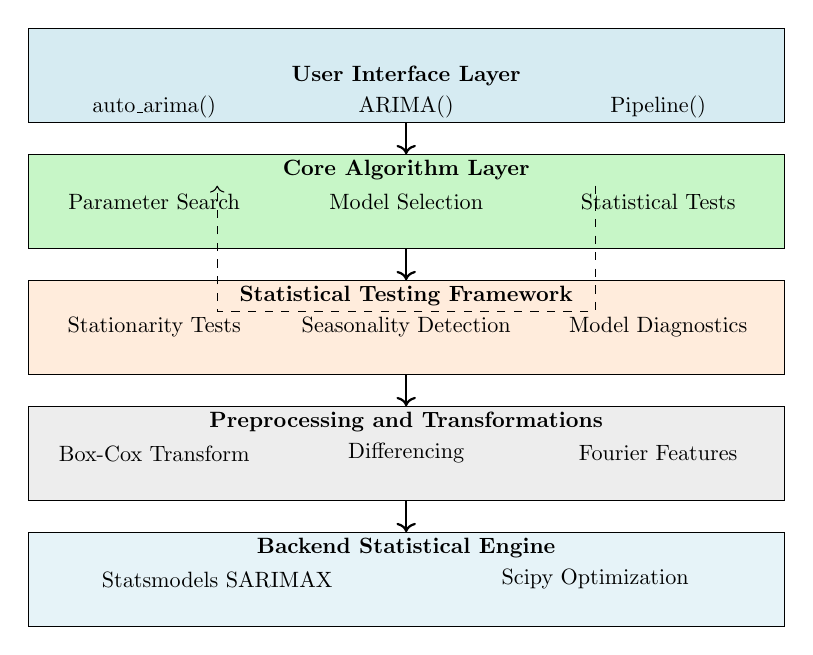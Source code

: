\begin{tikzpicture}[scale=0.8, every node/.style={scale=0.8}]

% Define colors
\definecolor{lightblue}{RGB}{173,216,230}
\definecolor{lightgreen}{RGB}{144,238,144}
\definecolor{lightorange}{RGB}{255,218,185}
\definecolor{lightgray}{RGB}{220,220,220}

% User Interface Layer
\draw[fill=lightblue!50] (0,8) rectangle (12,9.5);
\node at (6,8.75) {\textbf{User Interface Layer}};
\node at (2,8.25) {auto\_arima()};
\node at (6,8.25) {ARIMA()};
\node at (10,8.25) {Pipeline()};

% Core Algorithm Layer
\draw[fill=lightgreen!50] (0,6) rectangle (12,7.5);
\node at (6,7.25) {\textbf{Core Algorithm Layer}};
\node at (2,6.75) {Parameter Search};
\node at (6,6.75) {Model Selection};
\node at (10,6.75) {Statistical Tests};

% Statistical Tests
\draw[fill=lightorange!50] (0,4) rectangle (12,5.5);
\node at (6,5.25) {\textbf{Statistical Testing Framework}};
\node at (2,4.75) {Stationarity Tests};
\node at (6,4.75) {Seasonality Detection};
\node at (10,4.75) {Model Diagnostics};

% Preprocessing Layer
\draw[fill=lightgray!50] (0,2) rectangle (12,3.5);
\node at (6,3.25) {\textbf{Preprocessing and Transformations}};
\node at (2,2.75) {Box-Cox Transform};
\node at (6,2.75) {Differencing};
\node at (10,2.75) {Fourier Features};

% Backend Layer
\draw[fill=lightblue!30] (0,0) rectangle (12,1.5);
\node at (6,1.25) {\textbf{Backend Statistical Engine}};
\node at (3,0.75) {Statsmodels SARIMAX};
\node at (9,0.75) {Scipy Optimization};

% Arrows showing data flow
\draw[->, thick] (6,8) -- (6,7.5);
\draw[->, thick] (6,6) -- (6,5.5);
\draw[->, thick] (6,4) -- (6,3.5);
\draw[->, thick] (6,2) -- (6,1.5);

% Side arrows for feedback loops
\draw[->, dashed] (9,7) -- (9,5) -- (3,5) -- (3,7);

\end{tikzpicture}